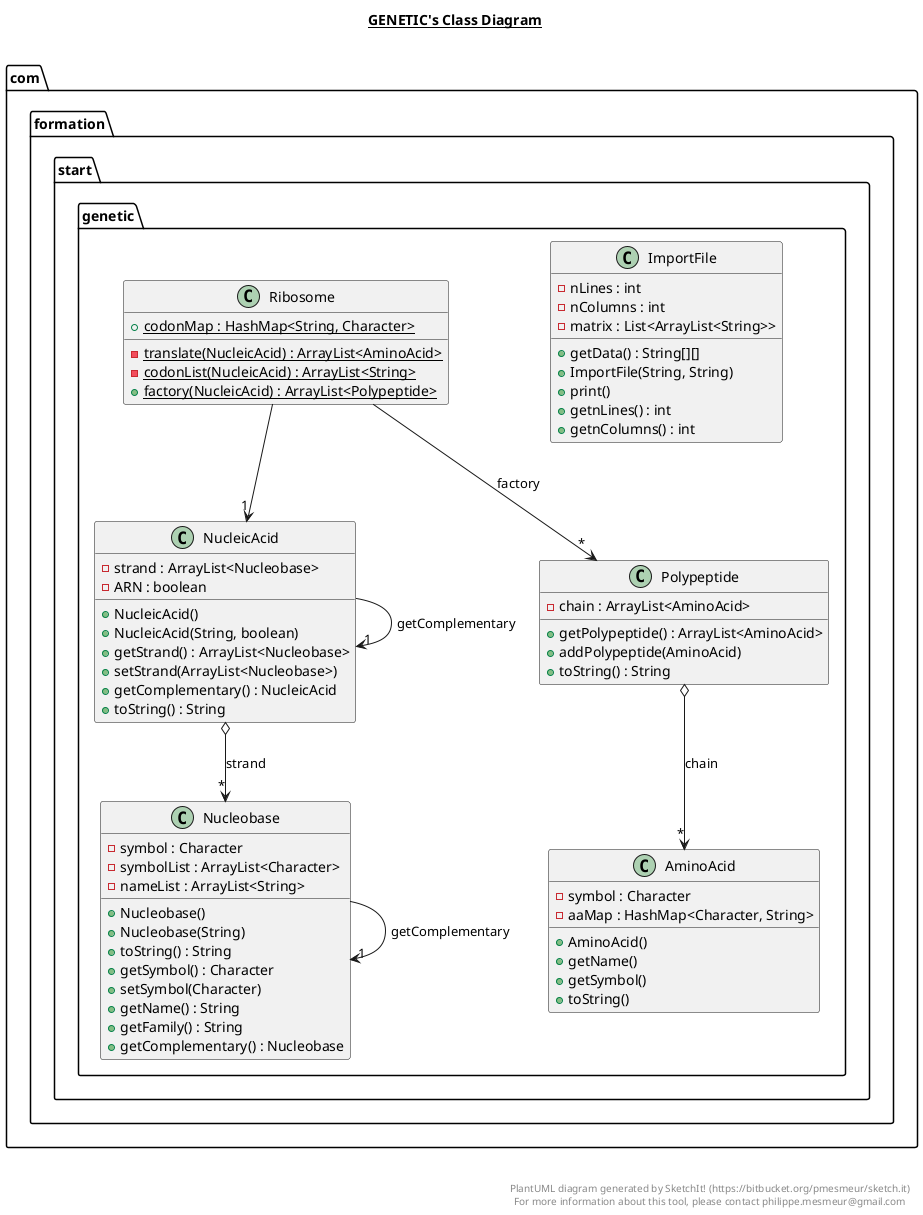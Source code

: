 @startuml

title __GENETIC's Class Diagram__\n

  package com.formation.start {
    package com.formation.start.genetic {
      class AminoAcid {
          - symbol : Character
          - aaMap : HashMap<Character, String>
          + AminoAcid()
          + getName()
          + getSymbol()
          + toString()
      }
    }
  }
  

  package com.formation.start {
    package com.formation.start.genetic {
      class ImportFile {
          - nLines : int
          - nColumns : int
          - matrix : List<ArrayList<String>>
          + getData() : String[][]
          + ImportFile(String, String)
          + print()
          + getnLines() : int
          + getnColumns() : int
      }
    }
  }


  package com.formation.start {
    package com.formation.start.genetic {
      class NucleicAcid {
          - strand : ArrayList<Nucleobase>
          - ARN : boolean
          + NucleicAcid()
          + NucleicAcid(String, boolean)
          + getStrand() : ArrayList<Nucleobase>
          + setStrand(ArrayList<Nucleobase>)
          + getComplementary() : NucleicAcid
          + toString() : String
      }
    }
  }


  package com.formation.start {
    package com.formation.start.genetic {
      class Nucleobase {
          - symbol : Character
          - symbolList : ArrayList<Character>
          - nameList : ArrayList<String>
          + Nucleobase()
          + Nucleobase(String)
          + toString() : String
          + getSymbol() : Character
          + setSymbol(Character)
          + getName() : String
          + getFamily() : String
          + getComplementary() : Nucleobase
      }
    }
  }


  package com.formation.start {
    package com.formation.start.genetic {
      class Polypeptide {
          - chain : ArrayList<AminoAcid>
          + getPolypeptide() : ArrayList<AminoAcid>
          + addPolypeptide(AminoAcid)
          + toString() : String
      }
    }
  }


  package com.formation.start {
    package com.formation.start.genetic {
      class Ribosome {
          {static} + codonMap : HashMap<String, Character>
          {static} - translate(NucleicAcid) : ArrayList<AminoAcid>
          {static} - codonList(NucleicAcid) : ArrayList<String>
          {static} + factory(NucleicAcid) : ArrayList<Polypeptide>
      }
    }
  }


  Nucleobase --> "1" Nucleobase : getComplementary
  NucleicAcid --> "1" NucleicAcid : getComplementary
  NucleicAcid o--> "*" Nucleobase : strand


  Polypeptide o--> "*" AminoAcid : chain
  Ribosome --> "1" NucleicAcid
  Ribosome --> "*" Polypeptide : factory



right footer


PlantUML diagram generated by SketchIt! (https://bitbucket.org/pmesmeur/sketch.it)
For more information about this tool, please contact philippe.mesmeur@gmail.com
endfooter

@enduml
